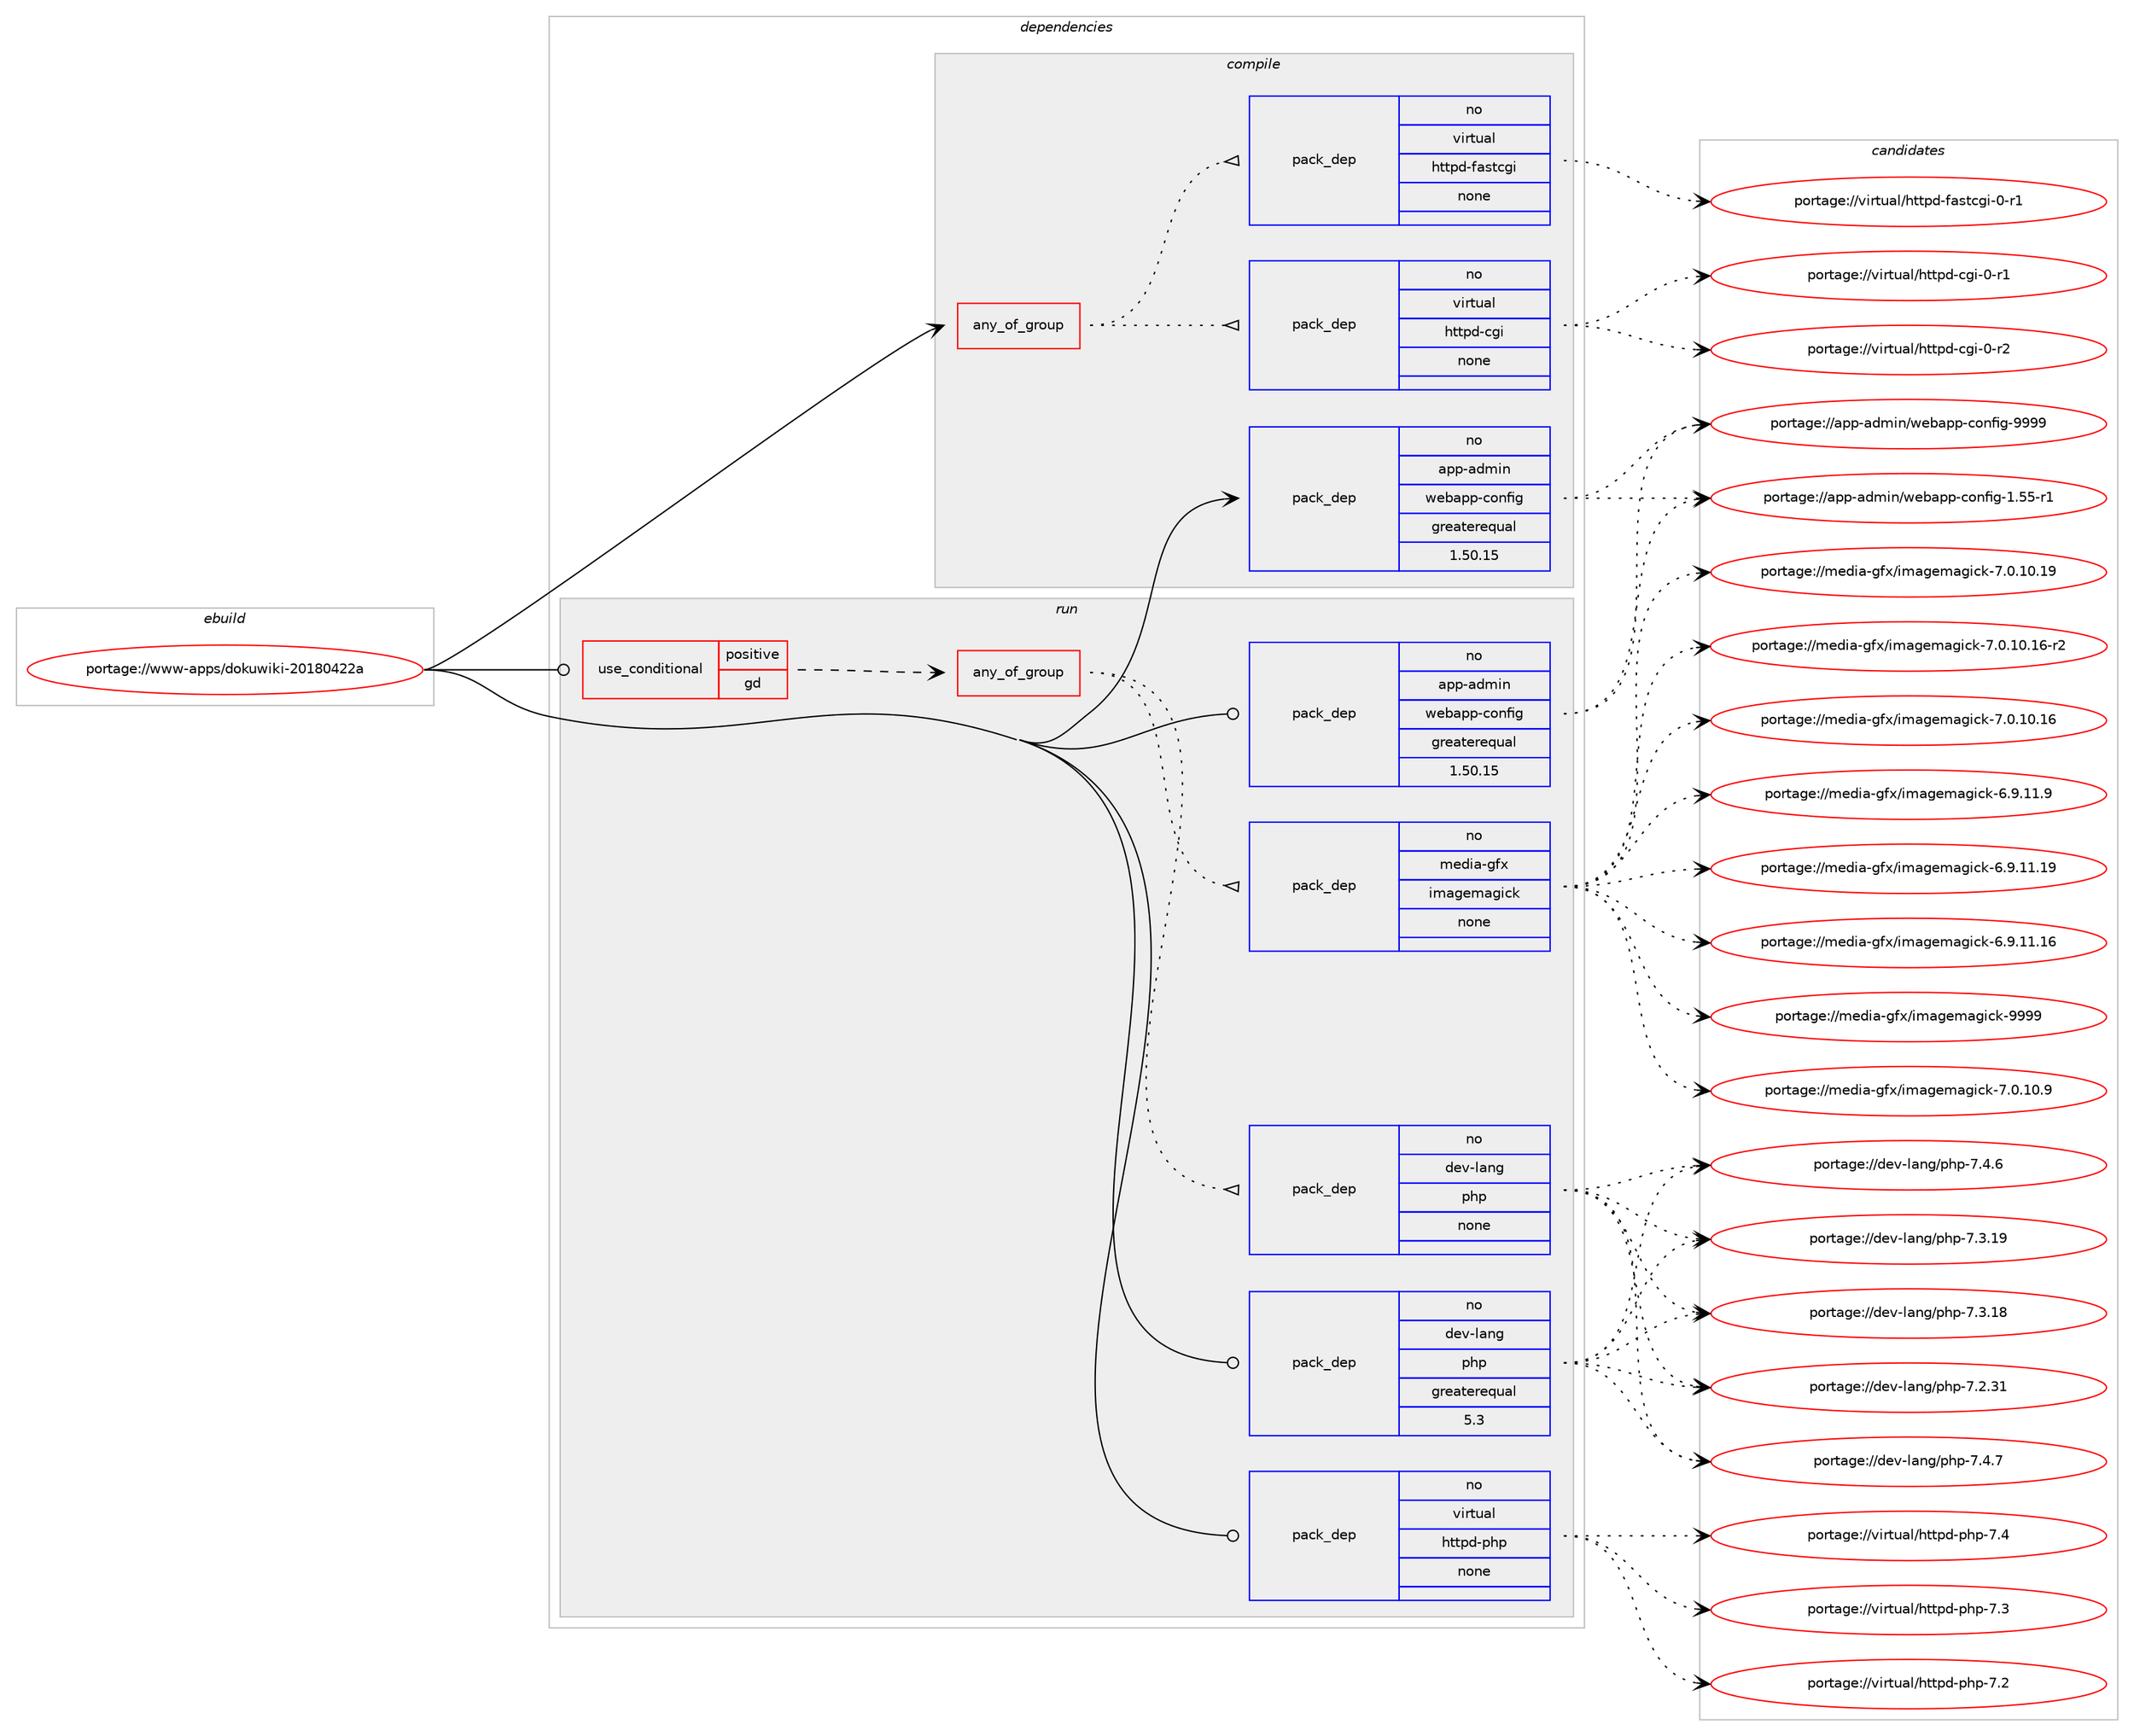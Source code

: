 digraph prolog {

# *************
# Graph options
# *************

newrank=true;
concentrate=true;
compound=true;
graph [rankdir=LR,fontname=Helvetica,fontsize=10,ranksep=1.5];#, ranksep=2.5, nodesep=0.2];
edge  [arrowhead=vee];
node  [fontname=Helvetica,fontsize=10];

# **********
# The ebuild
# **********

subgraph cluster_leftcol {
color=gray;
rank=same;
label=<<i>ebuild</i>>;
id [label="portage://www-apps/dokuwiki-20180422a", color=red, width=4, href="../www-apps/dokuwiki-20180422a.svg"];
}

# ****************
# The dependencies
# ****************

subgraph cluster_midcol {
color=gray;
label=<<i>dependencies</i>>;
subgraph cluster_compile {
fillcolor="#eeeeee";
style=filled;
label=<<i>compile</i>>;
subgraph any25 {
dependency2101 [label=<<TABLE BORDER="0" CELLBORDER="1" CELLSPACING="0" CELLPADDING="4"><TR><TD CELLPADDING="10">any_of_group</TD></TR></TABLE>>, shape=none, color=red];subgraph pack1842 {
dependency2102 [label=<<TABLE BORDER="0" CELLBORDER="1" CELLSPACING="0" CELLPADDING="4" WIDTH="220"><TR><TD ROWSPAN="6" CELLPADDING="30">pack_dep</TD></TR><TR><TD WIDTH="110">no</TD></TR><TR><TD>virtual</TD></TR><TR><TD>httpd-cgi</TD></TR><TR><TD>none</TD></TR><TR><TD></TD></TR></TABLE>>, shape=none, color=blue];
}
dependency2101:e -> dependency2102:w [weight=20,style="dotted",arrowhead="oinv"];
subgraph pack1843 {
dependency2103 [label=<<TABLE BORDER="0" CELLBORDER="1" CELLSPACING="0" CELLPADDING="4" WIDTH="220"><TR><TD ROWSPAN="6" CELLPADDING="30">pack_dep</TD></TR><TR><TD WIDTH="110">no</TD></TR><TR><TD>virtual</TD></TR><TR><TD>httpd-fastcgi</TD></TR><TR><TD>none</TD></TR><TR><TD></TD></TR></TABLE>>, shape=none, color=blue];
}
dependency2101:e -> dependency2103:w [weight=20,style="dotted",arrowhead="oinv"];
}
id:e -> dependency2101:w [weight=20,style="solid",arrowhead="vee"];
subgraph pack1844 {
dependency2104 [label=<<TABLE BORDER="0" CELLBORDER="1" CELLSPACING="0" CELLPADDING="4" WIDTH="220"><TR><TD ROWSPAN="6" CELLPADDING="30">pack_dep</TD></TR><TR><TD WIDTH="110">no</TD></TR><TR><TD>app-admin</TD></TR><TR><TD>webapp-config</TD></TR><TR><TD>greaterequal</TD></TR><TR><TD>1.50.15</TD></TR></TABLE>>, shape=none, color=blue];
}
id:e -> dependency2104:w [weight=20,style="solid",arrowhead="vee"];
}
subgraph cluster_compileandrun {
fillcolor="#eeeeee";
style=filled;
label=<<i>compile and run</i>>;
}
subgraph cluster_run {
fillcolor="#eeeeee";
style=filled;
label=<<i>run</i>>;
subgraph cond232 {
dependency2105 [label=<<TABLE BORDER="0" CELLBORDER="1" CELLSPACING="0" CELLPADDING="4"><TR><TD ROWSPAN="3" CELLPADDING="10">use_conditional</TD></TR><TR><TD>positive</TD></TR><TR><TD>gd</TD></TR></TABLE>>, shape=none, color=red];
subgraph any26 {
dependency2106 [label=<<TABLE BORDER="0" CELLBORDER="1" CELLSPACING="0" CELLPADDING="4"><TR><TD CELLPADDING="10">any_of_group</TD></TR></TABLE>>, shape=none, color=red];subgraph pack1845 {
dependency2107 [label=<<TABLE BORDER="0" CELLBORDER="1" CELLSPACING="0" CELLPADDING="4" WIDTH="220"><TR><TD ROWSPAN="6" CELLPADDING="30">pack_dep</TD></TR><TR><TD WIDTH="110">no</TD></TR><TR><TD>dev-lang</TD></TR><TR><TD>php</TD></TR><TR><TD>none</TD></TR><TR><TD></TD></TR></TABLE>>, shape=none, color=blue];
}
dependency2106:e -> dependency2107:w [weight=20,style="dotted",arrowhead="oinv"];
subgraph pack1846 {
dependency2108 [label=<<TABLE BORDER="0" CELLBORDER="1" CELLSPACING="0" CELLPADDING="4" WIDTH="220"><TR><TD ROWSPAN="6" CELLPADDING="30">pack_dep</TD></TR><TR><TD WIDTH="110">no</TD></TR><TR><TD>media-gfx</TD></TR><TR><TD>imagemagick</TD></TR><TR><TD>none</TD></TR><TR><TD></TD></TR></TABLE>>, shape=none, color=blue];
}
dependency2106:e -> dependency2108:w [weight=20,style="dotted",arrowhead="oinv"];
}
dependency2105:e -> dependency2106:w [weight=20,style="dashed",arrowhead="vee"];
}
id:e -> dependency2105:w [weight=20,style="solid",arrowhead="odot"];
subgraph pack1847 {
dependency2109 [label=<<TABLE BORDER="0" CELLBORDER="1" CELLSPACING="0" CELLPADDING="4" WIDTH="220"><TR><TD ROWSPAN="6" CELLPADDING="30">pack_dep</TD></TR><TR><TD WIDTH="110">no</TD></TR><TR><TD>app-admin</TD></TR><TR><TD>webapp-config</TD></TR><TR><TD>greaterequal</TD></TR><TR><TD>1.50.15</TD></TR></TABLE>>, shape=none, color=blue];
}
id:e -> dependency2109:w [weight=20,style="solid",arrowhead="odot"];
subgraph pack1848 {
dependency2110 [label=<<TABLE BORDER="0" CELLBORDER="1" CELLSPACING="0" CELLPADDING="4" WIDTH="220"><TR><TD ROWSPAN="6" CELLPADDING="30">pack_dep</TD></TR><TR><TD WIDTH="110">no</TD></TR><TR><TD>dev-lang</TD></TR><TR><TD>php</TD></TR><TR><TD>greaterequal</TD></TR><TR><TD>5.3</TD></TR></TABLE>>, shape=none, color=blue];
}
id:e -> dependency2110:w [weight=20,style="solid",arrowhead="odot"];
subgraph pack1849 {
dependency2111 [label=<<TABLE BORDER="0" CELLBORDER="1" CELLSPACING="0" CELLPADDING="4" WIDTH="220"><TR><TD ROWSPAN="6" CELLPADDING="30">pack_dep</TD></TR><TR><TD WIDTH="110">no</TD></TR><TR><TD>virtual</TD></TR><TR><TD>httpd-php</TD></TR><TR><TD>none</TD></TR><TR><TD></TD></TR></TABLE>>, shape=none, color=blue];
}
id:e -> dependency2111:w [weight=20,style="solid",arrowhead="odot"];
}
}

# **************
# The candidates
# **************

subgraph cluster_choices {
rank=same;
color=gray;
label=<<i>candidates</i>>;

subgraph choice1842 {
color=black;
nodesep=1;
choice1181051141161179710847104116116112100459910310545484511450 [label="portage://virtual/httpd-cgi-0-r2", color=red, width=4,href="../virtual/httpd-cgi-0-r2.svg"];
choice1181051141161179710847104116116112100459910310545484511449 [label="portage://virtual/httpd-cgi-0-r1", color=red, width=4,href="../virtual/httpd-cgi-0-r1.svg"];
dependency2102:e -> choice1181051141161179710847104116116112100459910310545484511450:w [style=dotted,weight="100"];
dependency2102:e -> choice1181051141161179710847104116116112100459910310545484511449:w [style=dotted,weight="100"];
}
subgraph choice1843 {
color=black;
nodesep=1;
choice118105114116117971084710411611611210045102971151169910310545484511449 [label="portage://virtual/httpd-fastcgi-0-r1", color=red, width=4,href="../virtual/httpd-fastcgi-0-r1.svg"];
dependency2103:e -> choice118105114116117971084710411611611210045102971151169910310545484511449:w [style=dotted,weight="100"];
}
subgraph choice1844 {
color=black;
nodesep=1;
choice97112112459710010910511047119101989711211245991111101021051034557575757 [label="portage://app-admin/webapp-config-9999", color=red, width=4,href="../app-admin/webapp-config-9999.svg"];
choice971121124597100109105110471191019897112112459911111010210510345494653534511449 [label="portage://app-admin/webapp-config-1.55-r1", color=red, width=4,href="../app-admin/webapp-config-1.55-r1.svg"];
dependency2104:e -> choice97112112459710010910511047119101989711211245991111101021051034557575757:w [style=dotted,weight="100"];
dependency2104:e -> choice971121124597100109105110471191019897112112459911111010210510345494653534511449:w [style=dotted,weight="100"];
}
subgraph choice1845 {
color=black;
nodesep=1;
choice100101118451089711010347112104112455546524655 [label="portage://dev-lang/php-7.4.7", color=red, width=4,href="../dev-lang/php-7.4.7.svg"];
choice100101118451089711010347112104112455546524654 [label="portage://dev-lang/php-7.4.6", color=red, width=4,href="../dev-lang/php-7.4.6.svg"];
choice10010111845108971101034711210411245554651464957 [label="portage://dev-lang/php-7.3.19", color=red, width=4,href="../dev-lang/php-7.3.19.svg"];
choice10010111845108971101034711210411245554651464956 [label="portage://dev-lang/php-7.3.18", color=red, width=4,href="../dev-lang/php-7.3.18.svg"];
choice10010111845108971101034711210411245554650465149 [label="portage://dev-lang/php-7.2.31", color=red, width=4,href="../dev-lang/php-7.2.31.svg"];
dependency2107:e -> choice100101118451089711010347112104112455546524655:w [style=dotted,weight="100"];
dependency2107:e -> choice100101118451089711010347112104112455546524654:w [style=dotted,weight="100"];
dependency2107:e -> choice10010111845108971101034711210411245554651464957:w [style=dotted,weight="100"];
dependency2107:e -> choice10010111845108971101034711210411245554651464956:w [style=dotted,weight="100"];
dependency2107:e -> choice10010111845108971101034711210411245554650465149:w [style=dotted,weight="100"];
}
subgraph choice1846 {
color=black;
nodesep=1;
choice1091011001059745103102120471051099710310110997103105991074557575757 [label="portage://media-gfx/imagemagick-9999", color=red, width=4,href="../media-gfx/imagemagick-9999.svg"];
choice109101100105974510310212047105109971031011099710310599107455546484649484657 [label="portage://media-gfx/imagemagick-7.0.10.9", color=red, width=4,href="../media-gfx/imagemagick-7.0.10.9.svg"];
choice10910110010597451031021204710510997103101109971031059910745554648464948464957 [label="portage://media-gfx/imagemagick-7.0.10.19", color=red, width=4,href="../media-gfx/imagemagick-7.0.10.19.svg"];
choice109101100105974510310212047105109971031011099710310599107455546484649484649544511450 [label="portage://media-gfx/imagemagick-7.0.10.16-r2", color=red, width=4,href="../media-gfx/imagemagick-7.0.10.16-r2.svg"];
choice10910110010597451031021204710510997103101109971031059910745554648464948464954 [label="portage://media-gfx/imagemagick-7.0.10.16", color=red, width=4,href="../media-gfx/imagemagick-7.0.10.16.svg"];
choice109101100105974510310212047105109971031011099710310599107455446574649494657 [label="portage://media-gfx/imagemagick-6.9.11.9", color=red, width=4,href="../media-gfx/imagemagick-6.9.11.9.svg"];
choice10910110010597451031021204710510997103101109971031059910745544657464949464957 [label="portage://media-gfx/imagemagick-6.9.11.19", color=red, width=4,href="../media-gfx/imagemagick-6.9.11.19.svg"];
choice10910110010597451031021204710510997103101109971031059910745544657464949464954 [label="portage://media-gfx/imagemagick-6.9.11.16", color=red, width=4,href="../media-gfx/imagemagick-6.9.11.16.svg"];
dependency2108:e -> choice1091011001059745103102120471051099710310110997103105991074557575757:w [style=dotted,weight="100"];
dependency2108:e -> choice109101100105974510310212047105109971031011099710310599107455546484649484657:w [style=dotted,weight="100"];
dependency2108:e -> choice10910110010597451031021204710510997103101109971031059910745554648464948464957:w [style=dotted,weight="100"];
dependency2108:e -> choice109101100105974510310212047105109971031011099710310599107455546484649484649544511450:w [style=dotted,weight="100"];
dependency2108:e -> choice10910110010597451031021204710510997103101109971031059910745554648464948464954:w [style=dotted,weight="100"];
dependency2108:e -> choice109101100105974510310212047105109971031011099710310599107455446574649494657:w [style=dotted,weight="100"];
dependency2108:e -> choice10910110010597451031021204710510997103101109971031059910745544657464949464957:w [style=dotted,weight="100"];
dependency2108:e -> choice10910110010597451031021204710510997103101109971031059910745544657464949464954:w [style=dotted,weight="100"];
}
subgraph choice1847 {
color=black;
nodesep=1;
choice97112112459710010910511047119101989711211245991111101021051034557575757 [label="portage://app-admin/webapp-config-9999", color=red, width=4,href="../app-admin/webapp-config-9999.svg"];
choice971121124597100109105110471191019897112112459911111010210510345494653534511449 [label="portage://app-admin/webapp-config-1.55-r1", color=red, width=4,href="../app-admin/webapp-config-1.55-r1.svg"];
dependency2109:e -> choice97112112459710010910511047119101989711211245991111101021051034557575757:w [style=dotted,weight="100"];
dependency2109:e -> choice971121124597100109105110471191019897112112459911111010210510345494653534511449:w [style=dotted,weight="100"];
}
subgraph choice1848 {
color=black;
nodesep=1;
choice100101118451089711010347112104112455546524655 [label="portage://dev-lang/php-7.4.7", color=red, width=4,href="../dev-lang/php-7.4.7.svg"];
choice100101118451089711010347112104112455546524654 [label="portage://dev-lang/php-7.4.6", color=red, width=4,href="../dev-lang/php-7.4.6.svg"];
choice10010111845108971101034711210411245554651464957 [label="portage://dev-lang/php-7.3.19", color=red, width=4,href="../dev-lang/php-7.3.19.svg"];
choice10010111845108971101034711210411245554651464956 [label="portage://dev-lang/php-7.3.18", color=red, width=4,href="../dev-lang/php-7.3.18.svg"];
choice10010111845108971101034711210411245554650465149 [label="portage://dev-lang/php-7.2.31", color=red, width=4,href="../dev-lang/php-7.2.31.svg"];
dependency2110:e -> choice100101118451089711010347112104112455546524655:w [style=dotted,weight="100"];
dependency2110:e -> choice100101118451089711010347112104112455546524654:w [style=dotted,weight="100"];
dependency2110:e -> choice10010111845108971101034711210411245554651464957:w [style=dotted,weight="100"];
dependency2110:e -> choice10010111845108971101034711210411245554651464956:w [style=dotted,weight="100"];
dependency2110:e -> choice10010111845108971101034711210411245554650465149:w [style=dotted,weight="100"];
}
subgraph choice1849 {
color=black;
nodesep=1;
choice11810511411611797108471041161161121004511210411245554652 [label="portage://virtual/httpd-php-7.4", color=red, width=4,href="../virtual/httpd-php-7.4.svg"];
choice11810511411611797108471041161161121004511210411245554651 [label="portage://virtual/httpd-php-7.3", color=red, width=4,href="../virtual/httpd-php-7.3.svg"];
choice11810511411611797108471041161161121004511210411245554650 [label="portage://virtual/httpd-php-7.2", color=red, width=4,href="../virtual/httpd-php-7.2.svg"];
dependency2111:e -> choice11810511411611797108471041161161121004511210411245554652:w [style=dotted,weight="100"];
dependency2111:e -> choice11810511411611797108471041161161121004511210411245554651:w [style=dotted,weight="100"];
dependency2111:e -> choice11810511411611797108471041161161121004511210411245554650:w [style=dotted,weight="100"];
}
}

}
